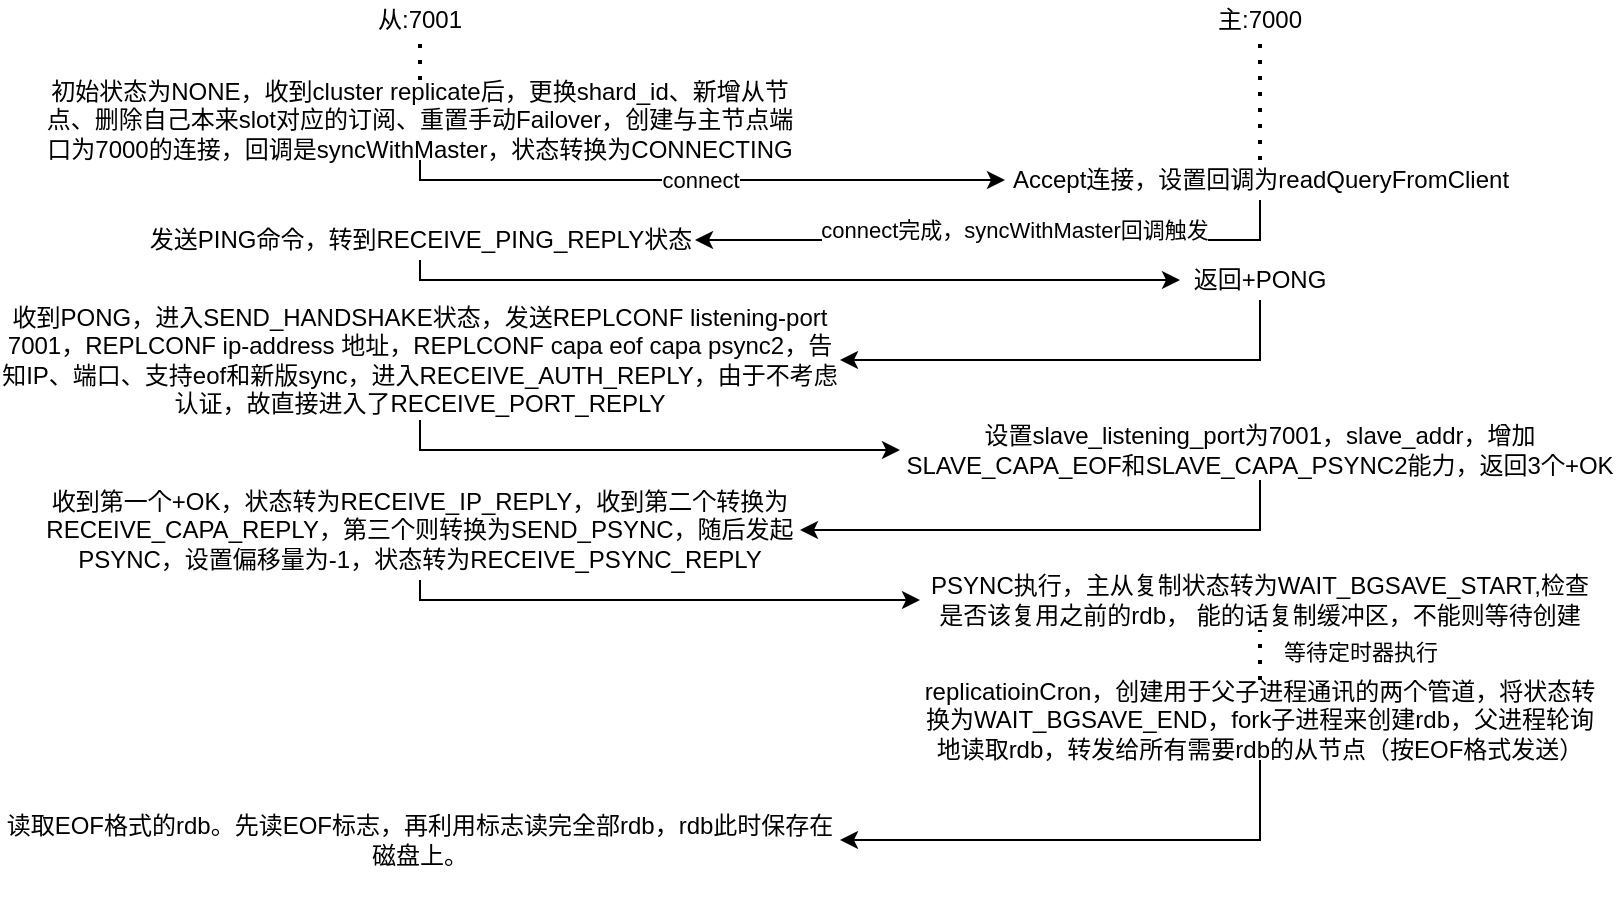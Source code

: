 <mxfile version="24.7.7">
  <diagram name="Page-1" id="2YBvvXClWsGukQMizWep">
    <mxGraphModel dx="749" dy="534" grid="1" gridSize="10" guides="1" tooltips="1" connect="1" arrows="1" fold="1" page="1" pageScale="1" pageWidth="850" pageHeight="1100" math="0" shadow="0">
      <root>
        <mxCell id="0" />
        <mxCell id="1" parent="0" />
        <mxCell id="uTmtSbhfa73AENKRCiW3-1" value="从:7001" style="text;html=1;align=center;verticalAlign=middle;whiteSpace=wrap;rounded=0;" parent="1" vertex="1">
          <mxGeometry x="190" y="20" width="60" height="20" as="geometry" />
        </mxCell>
        <mxCell id="uTmtSbhfa73AENKRCiW3-2" value="主:7000" style="text;html=1;align=center;verticalAlign=middle;whiteSpace=wrap;rounded=0;" parent="1" vertex="1">
          <mxGeometry x="610" y="20" width="60" height="20" as="geometry" />
        </mxCell>
        <mxCell id="uTmtSbhfa73AENKRCiW3-7" style="edgeStyle=orthogonalEdgeStyle;rounded=0;orthogonalLoop=1;jettySize=auto;html=1;entryX=0;entryY=0.5;entryDx=0;entryDy=0;exitX=0.5;exitY=1;exitDx=0;exitDy=0;" parent="1" source="uTmtSbhfa73AENKRCiW3-3" target="uTmtSbhfa73AENKRCiW3-6" edge="1">
          <mxGeometry relative="1" as="geometry">
            <Array as="points">
              <mxPoint x="220" y="110" />
            </Array>
          </mxGeometry>
        </mxCell>
        <mxCell id="uTmtSbhfa73AENKRCiW3-8" value="connect" style="edgeLabel;html=1;align=center;verticalAlign=middle;resizable=0;points=[];" parent="uTmtSbhfa73AENKRCiW3-7" vertex="1" connectable="0">
          <mxGeometry x="-0.146" y="-1" relative="1" as="geometry">
            <mxPoint x="21" y="-1" as="offset" />
          </mxGeometry>
        </mxCell>
        <mxCell id="uTmtSbhfa73AENKRCiW3-3" value="初始状态为NONE，收到cluster replicate后，更换shard_id、新增从节点、删除自己本来slot对应的订阅、重置手动Failover，创建与主节点端口为7000的连接，回调是syncWithMaster，状态转换为CONNECTING" style="text;html=1;align=center;verticalAlign=middle;whiteSpace=wrap;rounded=0;" parent="1" vertex="1">
          <mxGeometry x="30" y="60" width="380" height="40" as="geometry" />
        </mxCell>
        <mxCell id="uTmtSbhfa73AENKRCiW3-11" style="edgeStyle=orthogonalEdgeStyle;rounded=0;orthogonalLoop=1;jettySize=auto;html=1;entryX=0;entryY=0.5;entryDx=0;entryDy=0;exitX=0.5;exitY=1;exitDx=0;exitDy=0;" parent="1" source="uTmtSbhfa73AENKRCiW3-5" target="uTmtSbhfa73AENKRCiW3-12" edge="1">
          <mxGeometry relative="1" as="geometry">
            <mxPoint x="640" y="270" as="targetPoint" />
            <Array as="points">
              <mxPoint x="220" y="160" />
              <mxPoint x="600" y="160" />
            </Array>
          </mxGeometry>
        </mxCell>
        <mxCell id="uTmtSbhfa73AENKRCiW3-5" value="发送PING命令，转到RECEIVE_PING_REPLY状态" style="text;html=1;align=center;verticalAlign=middle;whiteSpace=wrap;rounded=0;" parent="1" vertex="1">
          <mxGeometry x="82.5" y="130" width="275" height="20" as="geometry" />
        </mxCell>
        <mxCell id="uTmtSbhfa73AENKRCiW3-9" style="edgeStyle=orthogonalEdgeStyle;rounded=0;orthogonalLoop=1;jettySize=auto;html=1;exitX=0.5;exitY=1;exitDx=0;exitDy=0;entryX=1;entryY=0.5;entryDx=0;entryDy=0;" parent="1" source="uTmtSbhfa73AENKRCiW3-6" target="uTmtSbhfa73AENKRCiW3-5" edge="1">
          <mxGeometry relative="1" as="geometry">
            <Array as="points">
              <mxPoint x="640" y="140" />
            </Array>
          </mxGeometry>
        </mxCell>
        <mxCell id="uTmtSbhfa73AENKRCiW3-10" value="connect完成，syncWithMaster回调触发" style="edgeLabel;html=1;align=center;verticalAlign=middle;resizable=0;points=[];" parent="uTmtSbhfa73AENKRCiW3-9" vertex="1" connectable="0">
          <mxGeometry x="0.61" y="-1" relative="1" as="geometry">
            <mxPoint x="100" y="-4" as="offset" />
          </mxGeometry>
        </mxCell>
        <mxCell id="uTmtSbhfa73AENKRCiW3-6" value="Accept连接，设置回调为readQueryFromClient" style="text;html=1;align=center;verticalAlign=middle;whiteSpace=wrap;rounded=0;" parent="1" vertex="1">
          <mxGeometry x="512.5" y="100" width="255" height="20" as="geometry" />
        </mxCell>
        <mxCell id="ilX25yQ41fgXcGCMx8rG-4" style="edgeStyle=orthogonalEdgeStyle;rounded=0;orthogonalLoop=1;jettySize=auto;html=1;entryX=1;entryY=0.5;entryDx=0;entryDy=0;exitX=0.5;exitY=1;exitDx=0;exitDy=0;" parent="1" source="uTmtSbhfa73AENKRCiW3-12" target="ilX25yQ41fgXcGCMx8rG-11" edge="1">
          <mxGeometry relative="1" as="geometry">
            <mxPoint x="410" y="200" as="targetPoint" />
            <mxPoint x="705" y="180" as="sourcePoint" />
            <Array as="points">
              <mxPoint x="640" y="200" />
            </Array>
          </mxGeometry>
        </mxCell>
        <mxCell id="uTmtSbhfa73AENKRCiW3-12" value="返回+PONG" style="text;html=1;align=center;verticalAlign=middle;whiteSpace=wrap;rounded=0;" parent="1" vertex="1">
          <mxGeometry x="600" y="150" width="80" height="20" as="geometry" />
        </mxCell>
        <mxCell id="uTmtSbhfa73AENKRCiW3-14" value="" style="endArrow=none;dashed=1;html=1;dashPattern=1 3;strokeWidth=2;rounded=0;entryX=0.5;entryY=1;entryDx=0;entryDy=0;exitX=0.5;exitY=0;exitDx=0;exitDy=0;" parent="1" source="uTmtSbhfa73AENKRCiW3-3" target="uTmtSbhfa73AENKRCiW3-1" edge="1">
          <mxGeometry width="50" height="50" relative="1" as="geometry">
            <mxPoint x="390" y="330" as="sourcePoint" />
            <mxPoint x="440" y="280" as="targetPoint" />
          </mxGeometry>
        </mxCell>
        <mxCell id="uTmtSbhfa73AENKRCiW3-15" value="" style="endArrow=none;dashed=1;html=1;dashPattern=1 3;strokeWidth=2;rounded=0;entryX=0.5;entryY=1;entryDx=0;entryDy=0;exitX=0.5;exitY=0;exitDx=0;exitDy=0;" parent="1" source="uTmtSbhfa73AENKRCiW3-6" target="uTmtSbhfa73AENKRCiW3-2" edge="1">
          <mxGeometry width="50" height="50" relative="1" as="geometry">
            <mxPoint x="230" y="70" as="sourcePoint" />
            <mxPoint x="230" y="50" as="targetPoint" />
          </mxGeometry>
        </mxCell>
        <mxCell id="ilX25yQ41fgXcGCMx8rG-15" style="edgeStyle=orthogonalEdgeStyle;rounded=0;orthogonalLoop=1;jettySize=auto;html=1;entryX=1;entryY=0.5;entryDx=0;entryDy=0;exitX=0.5;exitY=1;exitDx=0;exitDy=0;" parent="1" source="ilX25yQ41fgXcGCMx8rG-8" target="ilX25yQ41fgXcGCMx8rG-14" edge="1">
          <mxGeometry relative="1" as="geometry">
            <mxPoint x="640" y="260" as="sourcePoint" />
            <Array as="points">
              <mxPoint x="640" y="285" />
              <mxPoint x="410" y="285" />
            </Array>
          </mxGeometry>
        </mxCell>
        <mxCell id="ilX25yQ41fgXcGCMx8rG-8" value="设置slave_listening_port为7001，slave_addr，增加SLAVE_CAPA_EOF和&lt;span style=&quot;background-color: initial; font-size: 12px;&quot;&gt;SLAVE_CAPA_PSYNC2&lt;/span&gt;能力，返回3个+OK" style="text;html=1;align=center;verticalAlign=middle;whiteSpace=wrap;rounded=0;" parent="1" vertex="1">
          <mxGeometry x="460" y="230" width="360" height="30" as="geometry" />
        </mxCell>
        <mxCell id="ilX25yQ41fgXcGCMx8rG-13" style="edgeStyle=orthogonalEdgeStyle;rounded=0;orthogonalLoop=1;jettySize=auto;html=1;entryX=0;entryY=0.5;entryDx=0;entryDy=0;" parent="1" source="ilX25yQ41fgXcGCMx8rG-11" target="ilX25yQ41fgXcGCMx8rG-8" edge="1">
          <mxGeometry relative="1" as="geometry">
            <mxPoint x="443.13" y="245" as="targetPoint" />
            <Array as="points">
              <mxPoint x="220" y="245" />
            </Array>
          </mxGeometry>
        </mxCell>
        <mxCell id="ilX25yQ41fgXcGCMx8rG-11" value="收到PONG，进入SEND_HANDSHAKE状态，发送REPLCONF listening-port 7001，REPLCONF ip-address 地址，REPLCONF capa eof capa psync2，告知IP、端口、支持eof和新版sync，进入RECEIVE_AUTH_REPLY，由于不考虑认证，故直接进入了RECEIVE_PORT_REPLY" style="text;html=1;align=center;verticalAlign=middle;whiteSpace=wrap;rounded=0;" parent="1" vertex="1">
          <mxGeometry x="10" y="170" width="420" height="60" as="geometry" />
        </mxCell>
        <mxCell id="ilX25yQ41fgXcGCMx8rG-16" style="edgeStyle=orthogonalEdgeStyle;rounded=0;orthogonalLoop=1;jettySize=auto;html=1;entryX=0;entryY=0.5;entryDx=0;entryDy=0;" parent="1" source="ilX25yQ41fgXcGCMx8rG-14" target="ilX25yQ41fgXcGCMx8rG-17" edge="1">
          <mxGeometry relative="1" as="geometry">
            <mxPoint x="380" y="360" as="targetPoint" />
            <Array as="points">
              <mxPoint x="220" y="320" />
              <mxPoint x="470" y="320" />
            </Array>
          </mxGeometry>
        </mxCell>
        <mxCell id="ilX25yQ41fgXcGCMx8rG-14" value="收到第一个+OK，状态转为RECEIVE_IP_REPLY，收到第二个转换为RECEIVE_CAPA_REPLY，第三个则转换为SEND_PSYNC，随后发起PSYNC，设置偏移量为-1，状态转为RECEIVE_PSYNC_REPLY" style="text;html=1;align=center;verticalAlign=middle;whiteSpace=wrap;rounded=0;" parent="1" vertex="1">
          <mxGeometry x="30" y="260" width="380" height="50" as="geometry" />
        </mxCell>
        <mxCell id="ilX25yQ41fgXcGCMx8rG-17" value="PSYNC执行，主从复制状态转为WAIT_BGSAVE_START,检查是否该复用之前的rdb， 能的话复制缓冲区，不能则等待创建" style="text;html=1;align=center;verticalAlign=middle;whiteSpace=wrap;rounded=0;" parent="1" vertex="1">
          <mxGeometry x="469.99" y="305" width="340" height="30" as="geometry" />
        </mxCell>
        <mxCell id="zpOEcCge8EpzeLe-TnQs-3" style="edgeStyle=orthogonalEdgeStyle;rounded=0;orthogonalLoop=1;jettySize=auto;html=1;entryX=1;entryY=0.5;entryDx=0;entryDy=0;exitX=0.5;exitY=1;exitDx=0;exitDy=0;" parent="1" source="LGcpo6t_XS2GsdhRApcy-3" target="zpOEcCge8EpzeLe-TnQs-5" edge="1">
          <mxGeometry relative="1" as="geometry">
            <mxPoint x="220" y="430" as="targetPoint" />
          </mxGeometry>
        </mxCell>
        <mxCell id="LGcpo6t_XS2GsdhRApcy-3" value="replicatioinCron，创建用于父子进程通讯的两个管道，将状态转换为WAIT_BGSAVE_END，fork子进程来创建rdb，父进程轮询地读取rdb，转发给所有需要rdb的从节点（按EOF格式发送）" style="text;html=1;align=center;verticalAlign=middle;whiteSpace=wrap;rounded=0;" parent="1" vertex="1">
          <mxGeometry x="470" y="360" width="340" height="40" as="geometry" />
        </mxCell>
        <mxCell id="LGcpo6t_XS2GsdhRApcy-4" value="" style="endArrow=none;dashed=1;html=1;dashPattern=1 3;strokeWidth=2;rounded=0;entryX=0.5;entryY=1;entryDx=0;entryDy=0;exitX=0.5;exitY=0;exitDx=0;exitDy=0;" parent="1" source="LGcpo6t_XS2GsdhRApcy-3" target="ilX25yQ41fgXcGCMx8rG-17" edge="1">
          <mxGeometry width="50" height="50" relative="1" as="geometry">
            <mxPoint x="680" y="380" as="sourcePoint" />
            <mxPoint x="680" y="320" as="targetPoint" />
          </mxGeometry>
        </mxCell>
        <mxCell id="zpOEcCge8EpzeLe-TnQs-2" value="等待定时器执行" style="edgeLabel;html=1;align=center;verticalAlign=middle;resizable=0;points=[];" parent="LGcpo6t_XS2GsdhRApcy-4" vertex="1" connectable="0">
          <mxGeometry x="0.113" relative="1" as="geometry">
            <mxPoint x="50" as="offset" />
          </mxGeometry>
        </mxCell>
        <mxCell id="zpOEcCge8EpzeLe-TnQs-5" value="读取EOF格式的rdb。先读EOF标志，再利用标志读完全部rdb，rdb此时保存在磁盘上。" style="text;html=1;align=center;verticalAlign=middle;whiteSpace=wrap;rounded=0;" parent="1" vertex="1">
          <mxGeometry x="10" y="410" width="420" height="60" as="geometry" />
        </mxCell>
      </root>
    </mxGraphModel>
  </diagram>
</mxfile>

